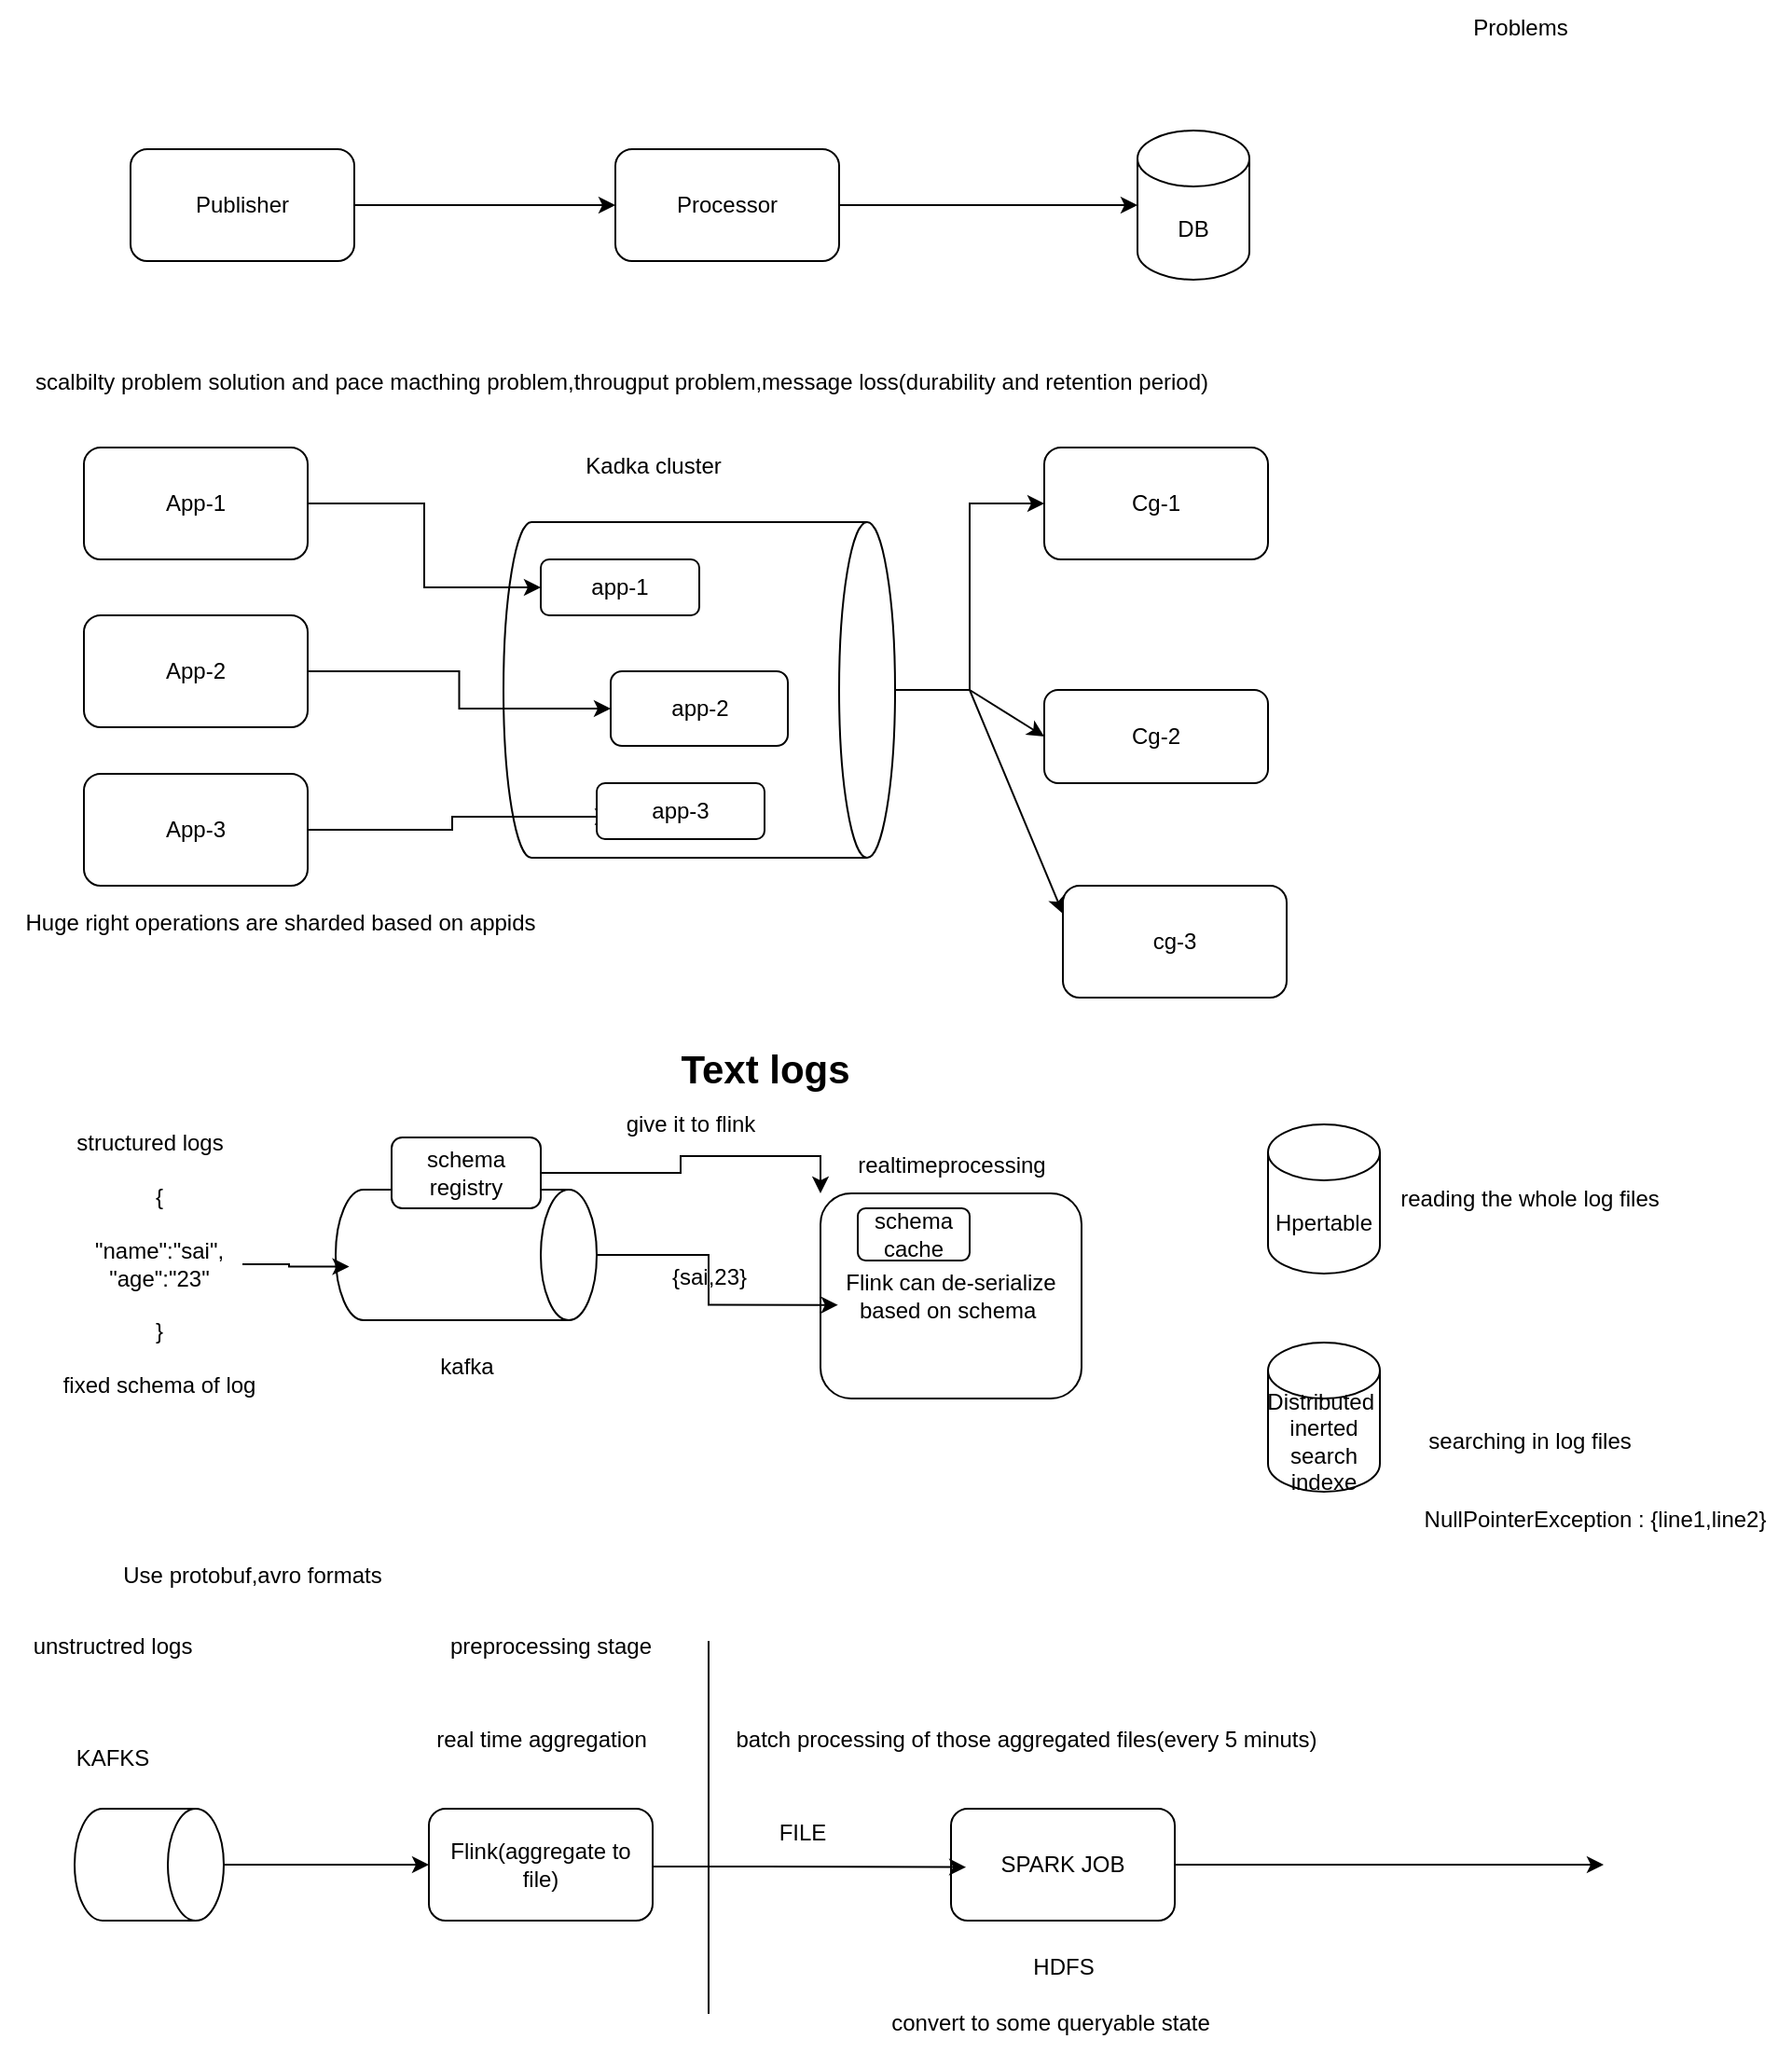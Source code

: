 <mxfile version="26.0.5">
  <diagram name="Page-1" id="fbrGblQ0Jxa6JTfF2wjv">
    <mxGraphModel dx="794" dy="412" grid="1" gridSize="10" guides="1" tooltips="1" connect="1" arrows="1" fold="1" page="1" pageScale="1" pageWidth="2300" pageHeight="2300" math="0" shadow="0">
      <root>
        <mxCell id="0" />
        <mxCell id="1" parent="0" />
        <mxCell id="SqJxspUXISPDHeBOHrzl-10" value="" style="shape=cylinder3;whiteSpace=wrap;html=1;boundedLbl=1;backgroundOutline=1;size=15;rotation=90;" vertex="1" parent="1">
          <mxGeometry x="315" y="305" width="180" height="210" as="geometry" />
        </mxCell>
        <mxCell id="SqJxspUXISPDHeBOHrzl-1" value="Processor" style="rounded=1;whiteSpace=wrap;html=1;" vertex="1" parent="1">
          <mxGeometry x="360" y="120" width="120" height="60" as="geometry" />
        </mxCell>
        <mxCell id="SqJxspUXISPDHeBOHrzl-4" style="edgeStyle=orthogonalEdgeStyle;rounded=0;orthogonalLoop=1;jettySize=auto;html=1;entryX=0;entryY=0.5;entryDx=0;entryDy=0;" edge="1" parent="1" source="SqJxspUXISPDHeBOHrzl-2" target="SqJxspUXISPDHeBOHrzl-1">
          <mxGeometry relative="1" as="geometry" />
        </mxCell>
        <mxCell id="SqJxspUXISPDHeBOHrzl-2" value="Publisher" style="rounded=1;whiteSpace=wrap;html=1;" vertex="1" parent="1">
          <mxGeometry x="100" y="120" width="120" height="60" as="geometry" />
        </mxCell>
        <mxCell id="SqJxspUXISPDHeBOHrzl-3" value="DB" style="shape=cylinder3;whiteSpace=wrap;html=1;boundedLbl=1;backgroundOutline=1;size=15;" vertex="1" parent="1">
          <mxGeometry x="640" y="110" width="60" height="80" as="geometry" />
        </mxCell>
        <mxCell id="SqJxspUXISPDHeBOHrzl-5" style="edgeStyle=orthogonalEdgeStyle;rounded=0;orthogonalLoop=1;jettySize=auto;html=1;entryX=0;entryY=0.5;entryDx=0;entryDy=0;entryPerimeter=0;" edge="1" parent="1" source="SqJxspUXISPDHeBOHrzl-1" target="SqJxspUXISPDHeBOHrzl-3">
          <mxGeometry relative="1" as="geometry" />
        </mxCell>
        <mxCell id="SqJxspUXISPDHeBOHrzl-6" value="Problems" style="text;html=1;align=center;verticalAlign=middle;resizable=0;points=[];autosize=1;strokeColor=none;fillColor=none;" vertex="1" parent="1">
          <mxGeometry x="810" y="40" width="70" height="30" as="geometry" />
        </mxCell>
        <mxCell id="SqJxspUXISPDHeBOHrzl-21" style="edgeStyle=orthogonalEdgeStyle;rounded=0;orthogonalLoop=1;jettySize=auto;html=1;" edge="1" parent="1" source="SqJxspUXISPDHeBOHrzl-7" target="SqJxspUXISPDHeBOHrzl-11">
          <mxGeometry relative="1" as="geometry" />
        </mxCell>
        <mxCell id="SqJxspUXISPDHeBOHrzl-7" value="App-1" style="rounded=1;whiteSpace=wrap;html=1;" vertex="1" parent="1">
          <mxGeometry x="75" y="280" width="120" height="60" as="geometry" />
        </mxCell>
        <mxCell id="SqJxspUXISPDHeBOHrzl-19" style="edgeStyle=orthogonalEdgeStyle;rounded=0;orthogonalLoop=1;jettySize=auto;html=1;entryX=0;entryY=0.5;entryDx=0;entryDy=0;" edge="1" parent="1" source="SqJxspUXISPDHeBOHrzl-8" target="SqJxspUXISPDHeBOHrzl-16">
          <mxGeometry relative="1" as="geometry" />
        </mxCell>
        <mxCell id="SqJxspUXISPDHeBOHrzl-8" value="App-2" style="rounded=1;whiteSpace=wrap;html=1;" vertex="1" parent="1">
          <mxGeometry x="75" y="370" width="120" height="60" as="geometry" />
        </mxCell>
        <mxCell id="SqJxspUXISPDHeBOHrzl-20" style="edgeStyle=orthogonalEdgeStyle;rounded=0;orthogonalLoop=1;jettySize=auto;html=1;entryX=0.089;entryY=0.6;entryDx=0;entryDy=0;entryPerimeter=0;" edge="1" parent="1" source="SqJxspUXISPDHeBOHrzl-9" target="SqJxspUXISPDHeBOHrzl-13">
          <mxGeometry relative="1" as="geometry">
            <mxPoint x="270" y="480" as="targetPoint" />
          </mxGeometry>
        </mxCell>
        <mxCell id="SqJxspUXISPDHeBOHrzl-9" value="App-3" style="rounded=1;whiteSpace=wrap;html=1;" vertex="1" parent="1">
          <mxGeometry x="75" y="455" width="120" height="60" as="geometry" />
        </mxCell>
        <mxCell id="SqJxspUXISPDHeBOHrzl-22" style="edgeStyle=orthogonalEdgeStyle;rounded=0;orthogonalLoop=1;jettySize=auto;html=1;" edge="1" parent="1" source="SqJxspUXISPDHeBOHrzl-10" target="SqJxspUXISPDHeBOHrzl-15">
          <mxGeometry relative="1" as="geometry" />
        </mxCell>
        <mxCell id="SqJxspUXISPDHeBOHrzl-11" value="app-1" style="rounded=1;whiteSpace=wrap;html=1;" vertex="1" parent="1">
          <mxGeometry x="320" y="340" width="85" height="30" as="geometry" />
        </mxCell>
        <mxCell id="SqJxspUXISPDHeBOHrzl-12" value="Cg-2" style="rounded=1;whiteSpace=wrap;html=1;" vertex="1" parent="1">
          <mxGeometry x="590" y="410" width="120" height="50" as="geometry" />
        </mxCell>
        <mxCell id="SqJxspUXISPDHeBOHrzl-13" value="app-3" style="rounded=1;whiteSpace=wrap;html=1;" vertex="1" parent="1">
          <mxGeometry x="350" y="460" width="90" height="30" as="geometry" />
        </mxCell>
        <mxCell id="SqJxspUXISPDHeBOHrzl-14" value="Kadka cluster" style="text;html=1;align=center;verticalAlign=middle;resizable=0;points=[];autosize=1;strokeColor=none;fillColor=none;" vertex="1" parent="1">
          <mxGeometry x="330" y="275" width="100" height="30" as="geometry" />
        </mxCell>
        <mxCell id="SqJxspUXISPDHeBOHrzl-15" value="Cg-1" style="rounded=1;whiteSpace=wrap;html=1;" vertex="1" parent="1">
          <mxGeometry x="590" y="280" width="120" height="60" as="geometry" />
        </mxCell>
        <mxCell id="SqJxspUXISPDHeBOHrzl-16" value="app-2" style="rounded=1;whiteSpace=wrap;html=1;" vertex="1" parent="1">
          <mxGeometry x="357.5" y="400" width="95" height="40" as="geometry" />
        </mxCell>
        <mxCell id="SqJxspUXISPDHeBOHrzl-17" value="cg-3" style="rounded=1;whiteSpace=wrap;html=1;" vertex="1" parent="1">
          <mxGeometry x="600" y="515" width="120" height="60" as="geometry" />
        </mxCell>
        <mxCell id="SqJxspUXISPDHeBOHrzl-23" value="" style="endArrow=classic;html=1;rounded=0;entryX=0;entryY=0.5;entryDx=0;entryDy=0;" edge="1" parent="1" target="SqJxspUXISPDHeBOHrzl-12">
          <mxGeometry width="50" height="50" relative="1" as="geometry">
            <mxPoint x="550" y="410" as="sourcePoint" />
            <mxPoint x="430" y="370" as="targetPoint" />
          </mxGeometry>
        </mxCell>
        <mxCell id="SqJxspUXISPDHeBOHrzl-24" value="" style="endArrow=classic;html=1;rounded=0;entryX=0;entryY=0.25;entryDx=0;entryDy=0;" edge="1" parent="1" target="SqJxspUXISPDHeBOHrzl-17">
          <mxGeometry width="50" height="50" relative="1" as="geometry">
            <mxPoint x="550" y="410" as="sourcePoint" />
            <mxPoint x="430" y="370" as="targetPoint" />
          </mxGeometry>
        </mxCell>
        <mxCell id="SqJxspUXISPDHeBOHrzl-25" value="scalbilty problem solution and pace macthing problem,througput problem,message loss(durability and retention period)" style="text;html=1;align=center;verticalAlign=middle;resizable=0;points=[];autosize=1;strokeColor=none;fillColor=none;" vertex="1" parent="1">
          <mxGeometry x="37.5" y="230" width="650" height="30" as="geometry" />
        </mxCell>
        <mxCell id="SqJxspUXISPDHeBOHrzl-26" value="structured logs" style="text;html=1;align=center;verticalAlign=middle;resizable=0;points=[];autosize=1;strokeColor=none;fillColor=none;" vertex="1" parent="1">
          <mxGeometry x="60" y="638" width="100" height="30" as="geometry" />
        </mxCell>
        <mxCell id="SqJxspUXISPDHeBOHrzl-27" value="unstructred logs" style="text;html=1;align=center;verticalAlign=middle;resizable=0;points=[];autosize=1;strokeColor=none;fillColor=none;" vertex="1" parent="1">
          <mxGeometry x="35" y="908" width="110" height="30" as="geometry" />
        </mxCell>
        <mxCell id="SqJxspUXISPDHeBOHrzl-28" value="Huge right operations are sharded based on appids" style="text;html=1;align=center;verticalAlign=middle;resizable=0;points=[];autosize=1;strokeColor=none;fillColor=none;" vertex="1" parent="1">
          <mxGeometry x="30" y="520" width="300" height="30" as="geometry" />
        </mxCell>
        <mxCell id="SqJxspUXISPDHeBOHrzl-29" value="Flink(aggregate to file)" style="rounded=1;whiteSpace=wrap;html=1;" vertex="1" parent="1">
          <mxGeometry x="260" y="1010" width="120" height="60" as="geometry" />
        </mxCell>
        <mxCell id="SqJxspUXISPDHeBOHrzl-70" style="edgeStyle=orthogonalEdgeStyle;rounded=0;orthogonalLoop=1;jettySize=auto;html=1;" edge="1" parent="1" source="SqJxspUXISPDHeBOHrzl-30">
          <mxGeometry relative="1" as="geometry">
            <mxPoint x="890" y="1040" as="targetPoint" />
          </mxGeometry>
        </mxCell>
        <mxCell id="SqJxspUXISPDHeBOHrzl-30" value="SPARK JOB" style="rounded=1;whiteSpace=wrap;html=1;" vertex="1" parent="1">
          <mxGeometry x="540" y="1010" width="120" height="60" as="geometry" />
        </mxCell>
        <mxCell id="SqJxspUXISPDHeBOHrzl-31" value="real time aggregation" style="text;html=1;align=center;verticalAlign=middle;resizable=0;points=[];autosize=1;strokeColor=none;fillColor=none;" vertex="1" parent="1">
          <mxGeometry x="250" y="958" width="140" height="30" as="geometry" />
        </mxCell>
        <mxCell id="SqJxspUXISPDHeBOHrzl-32" value="batch processing of those aggregated files(every 5 minuts)" style="text;html=1;align=center;verticalAlign=middle;resizable=0;points=[];autosize=1;strokeColor=none;fillColor=none;" vertex="1" parent="1">
          <mxGeometry x="410" y="958" width="340" height="30" as="geometry" />
        </mxCell>
        <mxCell id="SqJxspUXISPDHeBOHrzl-33" style="edgeStyle=orthogonalEdgeStyle;rounded=0;orthogonalLoop=1;jettySize=auto;html=1;entryX=0.067;entryY=0.522;entryDx=0;entryDy=0;entryPerimeter=0;" edge="1" parent="1" source="SqJxspUXISPDHeBOHrzl-29" target="SqJxspUXISPDHeBOHrzl-30">
          <mxGeometry relative="1" as="geometry">
            <Array as="points">
              <mxPoint x="440" y="1041" />
              <mxPoint x="440" y="1041" />
            </Array>
          </mxGeometry>
        </mxCell>
        <mxCell id="SqJxspUXISPDHeBOHrzl-34" value="Flink can de-serialize based on schema&amp;nbsp;" style="rounded=1;whiteSpace=wrap;html=1;" vertex="1" parent="1">
          <mxGeometry x="470" y="680" width="140" height="110" as="geometry" />
        </mxCell>
        <mxCell id="SqJxspUXISPDHeBOHrzl-35" value="realtimeprocessing" style="text;html=1;align=center;verticalAlign=middle;resizable=0;points=[];autosize=1;strokeColor=none;fillColor=none;" vertex="1" parent="1">
          <mxGeometry x="480" y="650" width="120" height="30" as="geometry" />
        </mxCell>
        <mxCell id="SqJxspUXISPDHeBOHrzl-36" value="" style="endArrow=none;html=1;rounded=0;" edge="1" parent="1">
          <mxGeometry width="50" height="50" relative="1" as="geometry">
            <mxPoint x="410" y="1120" as="sourcePoint" />
            <mxPoint x="410" y="920" as="targetPoint" />
          </mxGeometry>
        </mxCell>
        <mxCell id="SqJxspUXISPDHeBOHrzl-37" value="preprocessing stage" style="text;html=1;align=center;verticalAlign=middle;resizable=0;points=[];autosize=1;strokeColor=none;fillColor=none;" vertex="1" parent="1">
          <mxGeometry x="260" y="908" width="130" height="30" as="geometry" />
        </mxCell>
        <mxCell id="SqJxspUXISPDHeBOHrzl-38" value="" style="shape=cylinder3;whiteSpace=wrap;html=1;boundedLbl=1;backgroundOutline=1;size=15;rotation=90;" vertex="1" parent="1">
          <mxGeometry x="245" y="643" width="70" height="140" as="geometry" />
        </mxCell>
        <mxCell id="SqJxspUXISPDHeBOHrzl-39" value="Hpertable" style="shape=cylinder3;whiteSpace=wrap;html=1;boundedLbl=1;backgroundOutline=1;size=15;" vertex="1" parent="1">
          <mxGeometry x="710" y="643" width="60" height="80" as="geometry" />
        </mxCell>
        <mxCell id="SqJxspUXISPDHeBOHrzl-40" value="reading the whole log files" style="text;html=1;align=center;verticalAlign=middle;resizable=0;points=[];autosize=1;strokeColor=none;fillColor=none;" vertex="1" parent="1">
          <mxGeometry x="770" y="668" width="160" height="30" as="geometry" />
        </mxCell>
        <mxCell id="SqJxspUXISPDHeBOHrzl-41" value="Distributed&amp;nbsp; inerted search indexe" style="shape=cylinder3;whiteSpace=wrap;html=1;boundedLbl=1;backgroundOutline=1;size=15;" vertex="1" parent="1">
          <mxGeometry x="710" y="760" width="60" height="80" as="geometry" />
        </mxCell>
        <mxCell id="SqJxspUXISPDHeBOHrzl-42" value="searching in log files" style="text;html=1;align=center;verticalAlign=middle;resizable=0;points=[];autosize=1;strokeColor=none;fillColor=none;" vertex="1" parent="1">
          <mxGeometry x="785" y="798" width="130" height="30" as="geometry" />
        </mxCell>
        <mxCell id="SqJxspUXISPDHeBOHrzl-43" value="NullPointerException : {line1,line2}" style="text;html=1;align=center;verticalAlign=middle;resizable=0;points=[];autosize=1;strokeColor=none;fillColor=none;" vertex="1" parent="1">
          <mxGeometry x="780" y="840" width="210" height="30" as="geometry" />
        </mxCell>
        <mxCell id="SqJxspUXISPDHeBOHrzl-48" style="edgeStyle=orthogonalEdgeStyle;rounded=0;orthogonalLoop=1;jettySize=auto;html=1;entryX=0;entryY=0;entryDx=0;entryDy=0;" edge="1" parent="1" source="SqJxspUXISPDHeBOHrzl-44" target="SqJxspUXISPDHeBOHrzl-34">
          <mxGeometry relative="1" as="geometry" />
        </mxCell>
        <mxCell id="SqJxspUXISPDHeBOHrzl-44" value="schema registry" style="rounded=1;whiteSpace=wrap;html=1;" vertex="1" parent="1">
          <mxGeometry x="240" y="650" width="80" height="38" as="geometry" />
        </mxCell>
        <mxCell id="SqJxspUXISPDHeBOHrzl-46" value="kafka" style="text;html=1;align=center;verticalAlign=middle;resizable=0;points=[];autosize=1;strokeColor=none;fillColor=none;" vertex="1" parent="1">
          <mxGeometry x="255" y="758" width="50" height="30" as="geometry" />
        </mxCell>
        <mxCell id="SqJxspUXISPDHeBOHrzl-47" style="edgeStyle=orthogonalEdgeStyle;rounded=0;orthogonalLoop=1;jettySize=auto;html=1;entryX=0.067;entryY=0.544;entryDx=0;entryDy=0;entryPerimeter=0;" edge="1" parent="1" source="SqJxspUXISPDHeBOHrzl-38" target="SqJxspUXISPDHeBOHrzl-34">
          <mxGeometry relative="1" as="geometry" />
        </mxCell>
        <mxCell id="SqJxspUXISPDHeBOHrzl-49" value="give it to flink" style="text;html=1;align=center;verticalAlign=middle;resizable=0;points=[];autosize=1;strokeColor=none;fillColor=none;" vertex="1" parent="1">
          <mxGeometry x="355" y="628" width="90" height="30" as="geometry" />
        </mxCell>
        <mxCell id="SqJxspUXISPDHeBOHrzl-50" value="{&lt;div&gt;&lt;br&gt;&lt;/div&gt;&lt;div&gt;&quot;name&quot;:&quot;sai&quot;,&lt;/div&gt;&lt;div&gt;&quot;age&quot;:&quot;23&quot;&lt;/div&gt;&lt;div&gt;&lt;br&gt;&lt;/div&gt;&lt;div&gt;}&lt;/div&gt;" style="text;html=1;align=center;verticalAlign=middle;resizable=0;points=[];autosize=1;strokeColor=none;fillColor=none;" vertex="1" parent="1">
          <mxGeometry x="70" y="668" width="90" height="100" as="geometry" />
        </mxCell>
        <mxCell id="SqJxspUXISPDHeBOHrzl-51" value="fixed schema of log" style="text;html=1;align=center;verticalAlign=middle;resizable=0;points=[];autosize=1;strokeColor=none;fillColor=none;" vertex="1" parent="1">
          <mxGeometry x="50" y="768" width="130" height="30" as="geometry" />
        </mxCell>
        <mxCell id="SqJxspUXISPDHeBOHrzl-52" value="Use protobuf,avro formats" style="text;html=1;align=center;verticalAlign=middle;resizable=0;points=[];autosize=1;strokeColor=none;fillColor=none;" vertex="1" parent="1">
          <mxGeometry x="85" y="870" width="160" height="30" as="geometry" />
        </mxCell>
        <mxCell id="SqJxspUXISPDHeBOHrzl-53" value="{sai,23}" style="text;html=1;align=center;verticalAlign=middle;resizable=0;points=[];autosize=1;strokeColor=none;fillColor=none;" vertex="1" parent="1">
          <mxGeometry x="380" y="710" width="60" height="30" as="geometry" />
        </mxCell>
        <mxCell id="SqJxspUXISPDHeBOHrzl-54" style="edgeStyle=orthogonalEdgeStyle;rounded=0;orthogonalLoop=1;jettySize=auto;html=1;entryX=0.59;entryY=0.948;entryDx=0;entryDy=0;entryPerimeter=0;" edge="1" parent="1" source="SqJxspUXISPDHeBOHrzl-50" target="SqJxspUXISPDHeBOHrzl-38">
          <mxGeometry relative="1" as="geometry" />
        </mxCell>
        <mxCell id="SqJxspUXISPDHeBOHrzl-55" value="schema cache" style="rounded=1;whiteSpace=wrap;html=1;" vertex="1" parent="1">
          <mxGeometry x="490" y="688" width="60" height="28" as="geometry" />
        </mxCell>
        <mxCell id="SqJxspUXISPDHeBOHrzl-59" value="&lt;b&gt;&lt;font style=&quot;font-size: 21px;&quot;&gt;Text logs&lt;/font&gt;&lt;/b&gt;" style="text;html=1;align=center;verticalAlign=middle;resizable=0;points=[];autosize=1;strokeColor=none;fillColor=none;" vertex="1" parent="1">
          <mxGeometry x="385" y="593" width="110" height="40" as="geometry" />
        </mxCell>
        <mxCell id="SqJxspUXISPDHeBOHrzl-60" value="HDFS" style="text;html=1;align=center;verticalAlign=middle;resizable=0;points=[];autosize=1;strokeColor=none;fillColor=none;" vertex="1" parent="1">
          <mxGeometry x="570" y="1080" width="60" height="30" as="geometry" />
        </mxCell>
        <mxCell id="SqJxspUXISPDHeBOHrzl-63" value="FILE" style="text;html=1;align=center;verticalAlign=middle;resizable=0;points=[];autosize=1;strokeColor=none;fillColor=none;" vertex="1" parent="1">
          <mxGeometry x="435" y="1008" width="50" height="30" as="geometry" />
        </mxCell>
        <mxCell id="SqJxspUXISPDHeBOHrzl-65" style="edgeStyle=orthogonalEdgeStyle;rounded=0;orthogonalLoop=1;jettySize=auto;html=1;entryX=0;entryY=0.5;entryDx=0;entryDy=0;" edge="1" parent="1" source="SqJxspUXISPDHeBOHrzl-64" target="SqJxspUXISPDHeBOHrzl-29">
          <mxGeometry relative="1" as="geometry" />
        </mxCell>
        <mxCell id="SqJxspUXISPDHeBOHrzl-64" value="" style="shape=cylinder3;whiteSpace=wrap;html=1;boundedLbl=1;backgroundOutline=1;size=15;rotation=90;" vertex="1" parent="1">
          <mxGeometry x="80" y="1000" width="60" height="80" as="geometry" />
        </mxCell>
        <mxCell id="SqJxspUXISPDHeBOHrzl-66" value="KAFKS" style="text;html=1;align=center;verticalAlign=middle;resizable=0;points=[];autosize=1;strokeColor=none;fillColor=none;" vertex="1" parent="1">
          <mxGeometry x="60" y="968" width="60" height="30" as="geometry" />
        </mxCell>
        <mxCell id="SqJxspUXISPDHeBOHrzl-69" value="convert to some queryable state" style="text;html=1;align=center;verticalAlign=middle;resizable=0;points=[];autosize=1;strokeColor=none;fillColor=none;" vertex="1" parent="1">
          <mxGeometry x="497.5" y="1110" width="190" height="30" as="geometry" />
        </mxCell>
      </root>
    </mxGraphModel>
  </diagram>
</mxfile>
